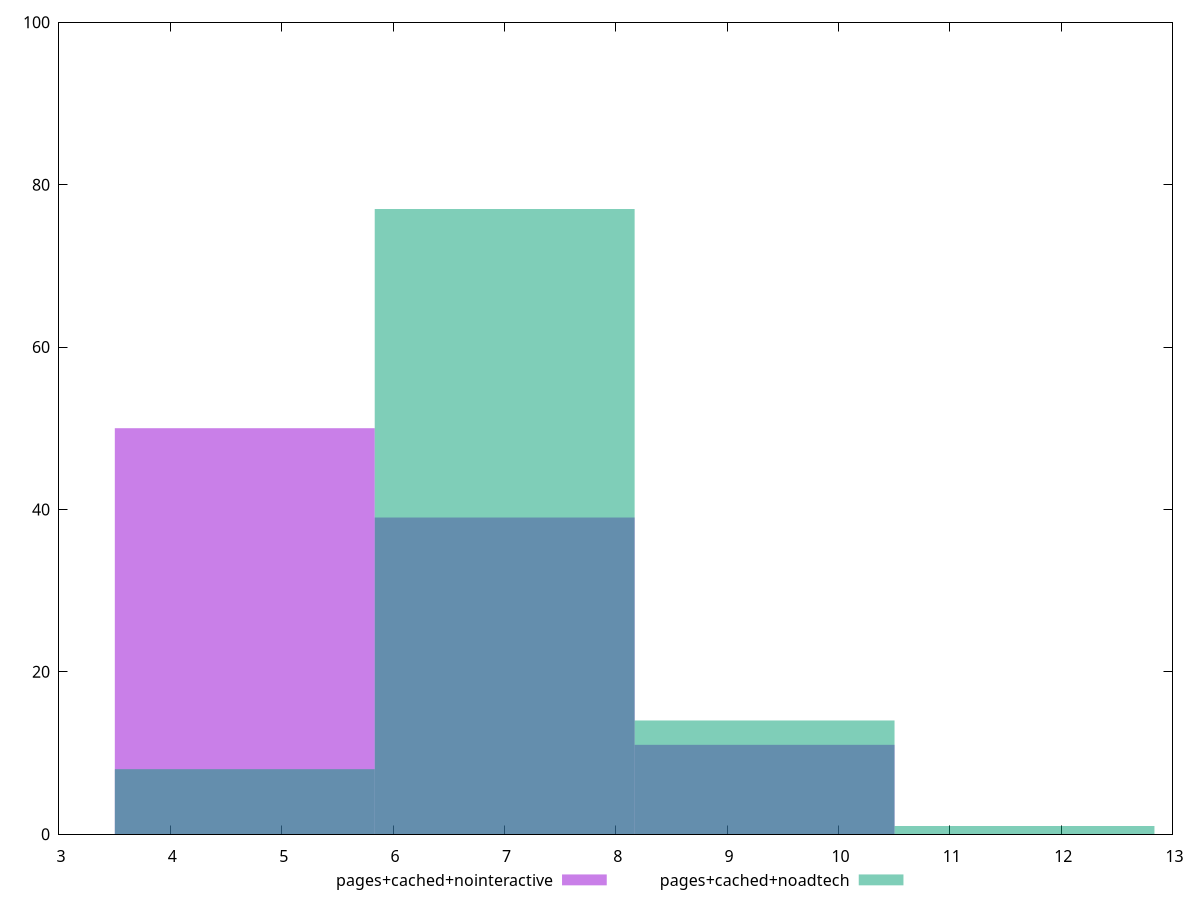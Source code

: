 reset
set terminal svg size 640, 500 enhanced background rgb 'white'
set output "report_00007_2020-12-11T15:55:29.892Z/network-server-latency/comparison/histogram/3_vs_4.svg"

$pagesCachedNointeractive <<EOF
7.002486279132963 39
4.668324186088642 50
9.336648372177285 11
EOF

$pagesCachedNoadtech <<EOF
7.002486279132963 77
9.336648372177285 14
11.670810465221606 1
4.668324186088642 8
EOF

set key outside below
set boxwidth 2.334162093044321
set yrange [0:100]
set style fill transparent solid 0.5 noborder

plot \
  $pagesCachedNointeractive title "pages+cached+nointeractive" with boxes, \
  $pagesCachedNoadtech title "pages+cached+noadtech" with boxes, \


reset
